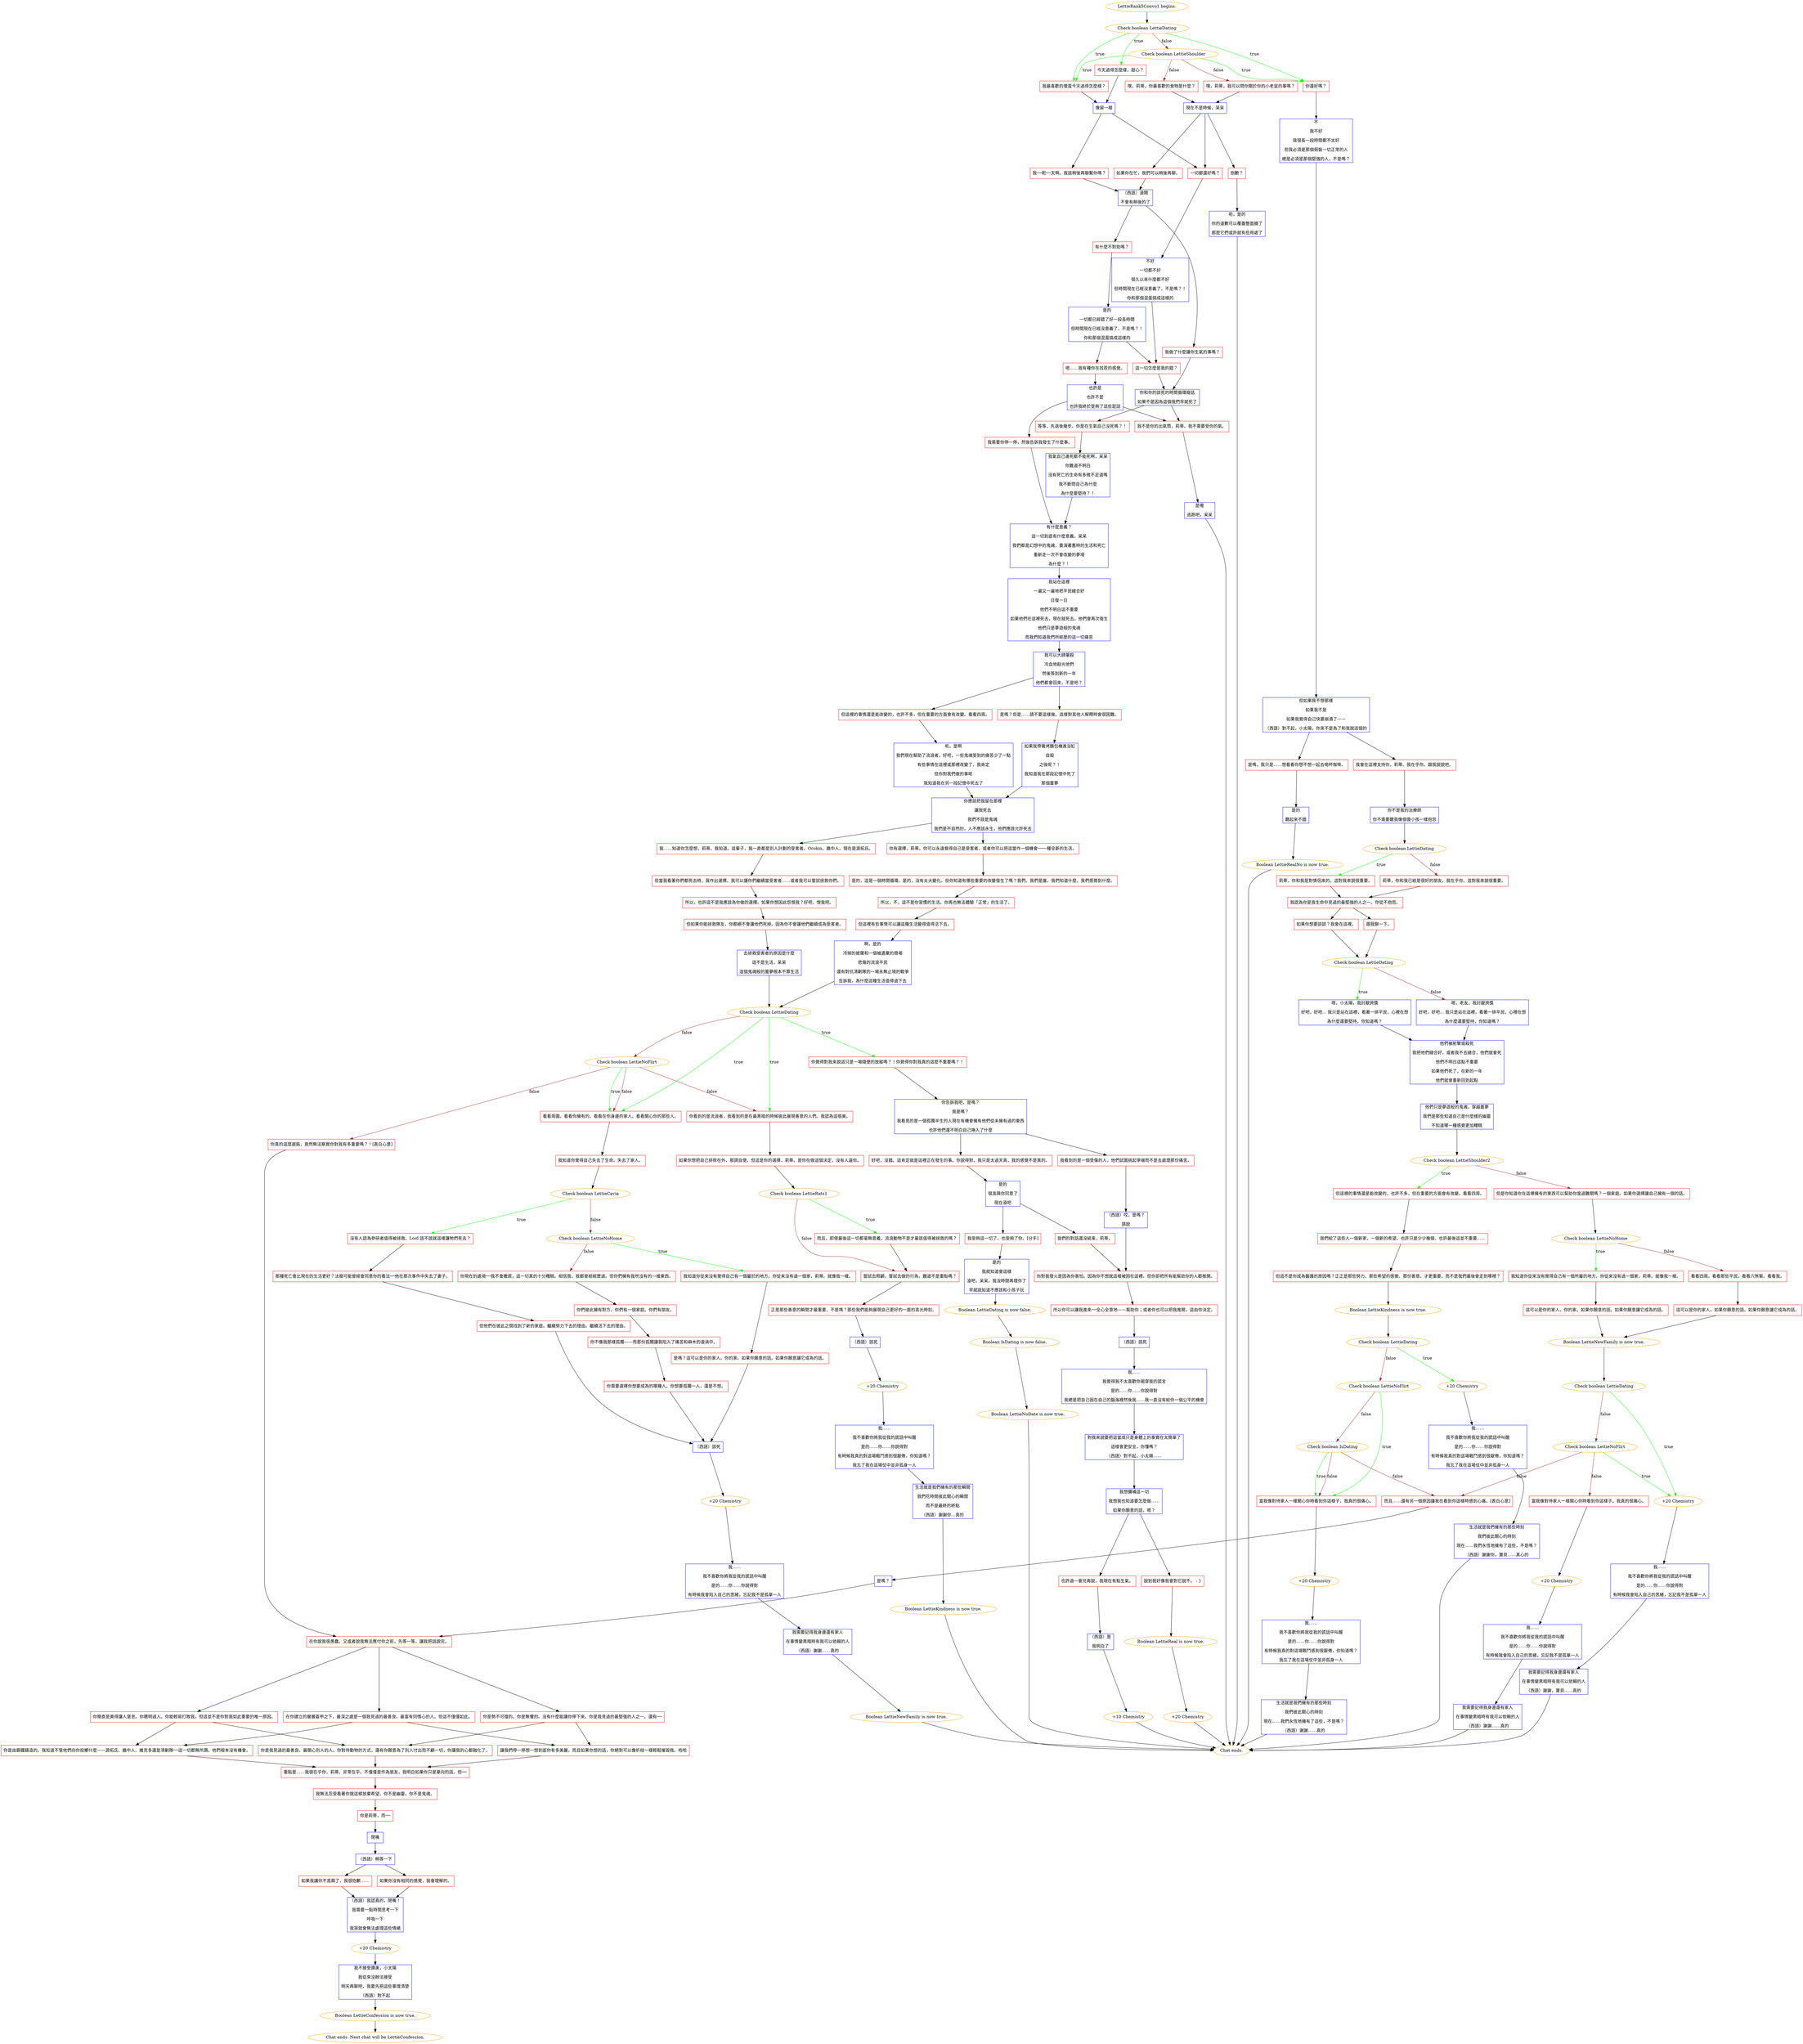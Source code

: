 digraph {
	"LettieRank5Convo1 begins." [color=orange];
		"LettieRank5Convo1 begins." -> j1469346148;
	j1469346148 [label="Check boolean LettieDating",color=orange];
		j1469346148 -> j1937261010 [label=true,color=green];
		j1469346148 -> j4084046856 [label=true,color=green];
		j1469346148 -> j3089969003 [label=true,color=green];
		j1469346148 -> j3933229792 [label=false,color=brown];
	j1937261010 [label="你還好嗎？",shape=box,color=red];
		j1937261010 -> j793617109;
	j4084046856 [label="今天過得怎麼樣，甜心？",shape=box,color=red];
		j4084046856 -> j3386690867;
	j3089969003 [label="我最喜歡的壞蛋今天過得怎麼樣？",shape=box,color=red];
		j3089969003 -> j3386690867;
	j3933229792 [label="Check boolean LettieShoulder",color=orange];
		j3933229792 -> j1937261010 [label=true,color=green];
		j3933229792 -> j3089969003 [label=true,color=green];
		j3933229792 -> j600473610 [label=false,color=brown];
		j3933229792 -> j355233979 [label=false,color=brown];
	j793617109 [label="不
我不好
我很長一段時間都不太好
但我必須是那個假裝一切正常的人
總是必須是那個堅強的人，不是嗎？",shape=box,color=blue];
		j793617109 -> j3003149592;
	j3386690867 [label="像屎一樣",shape=box,color=blue];
		j3386690867 -> j246696126;
		j3386690867 -> j3752880598;
	j600473610 [label="嘿，莉蒂，我可以問你關於你的小老鼠的事嗎？",shape=box,color=red];
		j600473610 -> j1035483637;
	j355233979 [label="嘿，莉蒂，你最喜歡的食物是什麼？",shape=box,color=red];
		j355233979 -> j1035483637;
	j3003149592 [label="但如果我不想那樣
如果我不是
如果我覺得自己快要崩潰了——
（西語）對不起，小太陽，你來不是為了和我說這個的",shape=box,color=blue];
		j3003149592 -> j3065576147;
		j3003149592 -> j2114648920;
	j246696126 [label="一切都還好嗎？",shape=box,color=red];
		j246696126 -> j2381730146;
	j3752880598 [label="我──呃──天啊。我該稍後再聯繫你嗎？",shape=box,color=red];
		j3752880598 -> j2171385158;
	j1035483637 [label="現在不是時候，呆呆",shape=box,color=blue];
		j1035483637 -> j246696126;
		j1035483637 -> j2622437800;
		j1035483637 -> j2473401303;
	j3065576147 [label="是嗎，我只是……想看看你想不想一起去喝杯咖啡。",shape=box,color=red];
		j3065576147 -> j1303571099;
	j2114648920 [label="我會在這裡支持你，莉蒂。我在乎你。跟我說說吧。",shape=box,color=red];
		j2114648920 -> j2426269166;
	j2381730146 [label="不好
一切都不好
很久以來什麼都不好
但時間現在已經沒意義了，不是嗎？！
你和那個混蛋搞成這樣的",shape=box,color=blue];
		j2381730146 -> j4139248118;
	j2171385158 [label="（西語）滾開
不會有稍後的了",shape=box,color=blue];
		j2171385158 -> j2998251989;
		j2171385158 -> j760505607;
	j2622437800 [label="如果你在忙，我們可以稍後再聊。",shape=box,color=red];
		j2622437800 -> j2171385158;
	j2473401303 [label="抱歉？",shape=box,color=red];
		j2473401303 -> j571547602;
	j1303571099 [label="是的
聽起來不錯",shape=box,color=blue];
		j1303571099 -> j1195005912;
	j2426269166 [label="你不是我的治療師
你不需要聽我像個傻小孩一樣抱怨",shape=box,color=blue];
		j2426269166 -> j3717407868;
	j4139248118 [label="這一切怎麼是我的錯？",shape=box,color=red];
		j4139248118 -> j2075594138;
	j2998251989 [label="我做了什麼讓你生氣的事嗎？",shape=box,color=red];
		j2998251989 -> j2075594138;
	j760505607 [label="有什麼不對勁嗎？",shape=box,color=red];
		j760505607 -> j2552309214;
	j571547602 [label="呃，是的
你的道歉可以覆蓋整面牆了
那麼它們或許就有些用處了",shape=box,color=blue];
		j571547602 -> "Chat ends.";
	j1195005912 [label="Boolean LettieRealNo is now true.",color=orange];
		j1195005912 -> "Chat ends.";
	j3717407868 [label="Check boolean LettieDating",color=orange];
		j3717407868 -> j2799516969 [label=true,color=green];
		j3717407868 -> j4178471030 [label=false,color=brown];
	j2075594138 [label="你和你的該死的時間循環廢話
如果不是因為這個我們早就死了",shape=box,color=blue];
		j2075594138 -> j1228991603;
		j2075594138 -> j3888187862;
	j2552309214 [label="是的
一切都已經錯了好一段長時間
但時間現在已經沒意義了，不是嗎？！
你和那個混蛋搞成這樣的",shape=box,color=blue];
		j2552309214 -> j4139248118;
		j2552309214 -> j2624420413;
	"Chat ends." [color=orange];
	j2799516969 [label="莉蒂，你和我是對情侶來的。這對我來說很重要。",shape=box,color=red];
		j2799516969 -> j3098297390;
	j4178471030 [label="莉蒂，你和我已經是很好的朋友。我在乎你。這對我來說很重要。",shape=box,color=red];
		j4178471030 -> j3098297390;
	j1228991603 [label="等等，先退後幾步。你是在生氣自己沒死嗎？！",shape=box,color=red];
		j1228991603 -> j3056795362;
	j3888187862 [label="我不是你的出氣筒，莉蒂。我不需要受你的氣。",shape=box,color=red];
		j3888187862 -> j1318877320;
	j2624420413 [label="嗯……我有種你在找茬的感覺。",shape=box,color=red];
		j2624420413 -> j2376176203;
	j3098297390 [label="我認為你是我生命中見過的最堅強的人之一。你從不抱怨。",shape=box,color=red];
		j3098297390 -> j1705717224;
		j3098297390 -> j2908830710;
	j3056795362 [label="我氣自己連死都不能死啊，呆呆
你難道不明白
沒有死亡的生命有多微不足道嗎
我不斷問自己為什麼
為什麼要堅持？！",shape=box,color=blue];
		j3056795362 -> j2825030839;
	j1318877320 [label="是喔
逃跑吧，呆呆",shape=box,color=blue];
		j1318877320 -> "Chat ends.";
	j2376176203 [label="也許是
也許不是
也許我終於受夠了這些屁話",shape=box,color=blue];
		j2376176203 -> j1540798656;
		j2376176203 -> j3888187862;
	j1705717224 [label="如果你想要談談？我會在這裡。",shape=box,color=red];
		j1705717224 -> j2943419579;
	j2908830710 [label="跟我聊一下。",shape=box,color=red];
		j2908830710 -> j2943419579;
	j2825030839 [label="有什麼意義？
這一切到底有什麼意義，呆呆
我們都是幻想中的鬼魂，重演著舊時的生活和死亡
重新走一次不會改變的夢境
為什麼？！",shape=box,color=blue];
		j2825030839 -> j268637630;
	j1540798656 [label="我需要你停一停，然後告訴我發生了什麼事。",shape=box,color=red];
		j1540798656 -> j2825030839;
	j2943419579 [label="Check boolean LettieDating",color=orange];
		j2943419579 -> j3729303693 [label=true,color=green];
		j2943419579 -> j3089537671 [label=false,color=brown];
	j268637630 [label="我站在這裡
一遍又一遍地把平民縫合好
日復一日
他們不明白這不重要
如果他們在這裡死去，現在就死去，他們會再次復生
他們只是夢遊般的鬼魂
而我們知道我們所經歷的這一切痛苦",shape=box,color=blue];
		j268637630 -> j764852763;
	j3729303693 [label="嗯，小太陽，我討厭誇獎
好吧，好吧... 我只是站在這裡，看著一排平民，心裡在想
為什麼還要堅持，你知道嗎？",shape=box,color=blue];
		j3729303693 -> j3485395057;
	j3089537671 [label="嗯，老友，我討厭誇獎
好吧，好吧... 我只是站在這裡，看著一排平民，心裡在想
為什麼還要堅持，你知道嗎？",shape=box,color=blue];
		j3089537671 -> j3485395057;
	j764852763 [label="我可以大肆屠殺
冷血地殺光他們
然後等到新的一年
他們都會回來，不是吧？",shape=box,color=blue];
		j764852763 -> j952750139;
		j764852763 -> j3459191259;
	j3485395057 [label="他們被射擊或殺死
我把他們縫合好，或者我不去縫合，他們就會死
他們不明白這點不重要
如果他們死了，在新的一年
他們就會重新回到起點",shape=box,color=blue];
		j3485395057 -> j2978214364;
	j952750139 [label="是嗎？但是……請不要這樣做。這樣對其他人解釋時會很困難。",shape=box,color=red];
		j952750139 -> j3634723544;
	j3459191259 [label="但這裡的事情還是能改變的，也許不多，但在重要的方面會有改變。看看四周。",shape=box,color=red];
		j3459191259 -> j1754276829;
	j2978214364 [label="他們只是夢遊般的鬼魂，穿越噩夢
我們是那些知道自己是什麼樣的幽靈
不知道哪一種感覺更加糟糕",shape=box,color=blue];
		j2978214364 -> j3958753546;
	j3634723544 [label="如果我帶著烤麵包機進浴缸
自殺
之後呢？！
我知道我在那段記憶中死了
那個噩夢",shape=box,color=blue];
		j3634723544 -> j2698659035;
	j1754276829 [label="呃，是啊
我們現在幫助了流浪者，好吧，一些鬼魂受到的痛苦少了一點
有些事情在這裡或那裡改變了，我肯定
但你對我們做的事呢
我知道我在另一段記憶中死去了",shape=box,color=blue];
		j1754276829 -> j2698659035;
	j3958753546 [label="Check boolean LettieShoulder2",color=orange];
		j3958753546 -> j2567970458 [label=true,color=green];
		j3958753546 -> j981392611 [label=false,color=brown];
	j2698659035 [label="你應該把我留在那裡
讓我死去
我們不該是鬼魂 
我們是不自然的，人不應該永生，他們應該允許死去",shape=box,color=blue];
		j2698659035 -> j1554937678;
		j2698659035 -> j3365342702;
	j2567970458 [label="但這裡的事情還是能改變的，也許不多，但在重要的方面會有改變。看看四周。",shape=box,color=red];
		j2567970458 -> j1954578438;
	j981392611 [label="但是你知道你在這裡擁有的東西可以幫助你度過難關嗎？一個家庭。如果你選擇讓自己擁有一個的話。",shape=box,color=red];
		j981392611 -> j2837183612;
	j1554937678 [label="我……知道你怎麼想，莉蒂。我知道。這輩子，我一直都是別人計劃的受害者。Orokin。牆中人。現在是源拓氏。",shape=box,color=red];
		j1554937678 -> j3653847259;
	j3365342702 [label="你有選擇，莉蒂。你可以永遠覺得自己是受害者，或者你可以把這當作一個機會──一種全新的生活。",shape=box,color=red];
		j3365342702 -> j4255915426;
	j1954578438 [label="我們給了這些人一個新家，一個新的希望。也許只是少少幾個，也許最後這並不重要……",shape=box,color=red];
		j1954578438 -> j4238735298;
	j2837183612 [label="Check boolean LettieNoHome",color=orange];
		j2837183612 -> j2855584904 [label=true,color=green];
		j2837183612 -> j493806076 [label=false,color=brown];
	j3653847259 [label="但當我看著你們都死去時，我作出選擇。我可以讓你們繼續當受害者……或者我可以嘗試拯救你們。",shape=box,color=red];
		j3653847259 -> j710136766;
	j4255915426 [label="是的，這是一個時間循環。是的，沒有太大變化。但你知道有哪些重要的改變發生了嗎？我們。我們是誰。我們知道什麼。我們感覺到什麼。",shape=box,color=red];
		j4255915426 -> j995973222;
	j4238735298 [label="但這不是你成為醫護的原因嗎？正正是那些努力、那些希望的感覺、那份善意，才更重要，而不是我們最後會走到哪裡？",shape=box,color=red];
		j4238735298 -> j687322874;
	j2855584904 [label="我知道你從來沒有覺得自己有一個所屬的地方。你從來沒有過一個家，莉蒂。就像我一樣。",shape=box,color=red];
		j2855584904 -> j603937477;
	j493806076 [label="看看四周。看看那些平民。看看六煞幫。看看我。",shape=box,color=red];
		j493806076 -> j3851562643;
	j710136766 [label="所以，也許這不是我應該為你做的選擇。如果你想因此怨恨我？好吧，恨我吧。",shape=box,color=red];
		j710136766 -> j3529446571;
	j995973222 [label="所以，不，這不是你習慣的生活。你再也無法體驗「正常」的生活了。",shape=box,color=red];
		j995973222 -> j1864945562;
	j687322874 [label="Boolean LettieKindness is now true.",color=orange];
		j687322874 -> j3679117757;
	j603937477 [label="這可以是你的家人。你的家。如果你願意的話。如果你願意讓它成為的話。",shape=box,color=red];
		j603937477 -> j672275895;
	j3851562643 [label="這可以是你的家人。如果你願意的話。如果你願意讓它成為的話。",shape=box,color=red];
		j3851562643 -> j672275895;
	j3529446571 [label="但如果你能拯救隊友，你都絕不會讓他們死掉。因為你不會讓他們繼續成為受害者。",shape=box,color=red];
		j3529446571 -> j2546691270;
	j1864945562 [label="但這裡有些事情可以讓這種生活變得值得活下去。",shape=box,color=red];
		j1864945562 -> j2417074865;
	j3679117757 [label="Check boolean LettieDating",color=orange];
		j3679117757 -> j2875365849 [label=true,color=green];
		j3679117757 -> j4054493583 [label=false,color=brown];
	j672275895 [label="Boolean LettieNewFamily is now true.",color=orange];
		j672275895 -> j3188996890;
	j2546691270 [label="去拯救受害者的原因是什麼
這不是生活，呆呆
這個鬼魂般的噩夢根本不算生活",shape=box,color=blue];
		j2546691270 -> j3120021396;
	j2417074865 [label="啊，是的
冷掉的披薩和一個被遺棄的商場
悲傷的流浪平民
還有對抗清剿隊的一場永無止境的戰爭
告訴我，為什麼這種生活值得過下去",shape=box,color=blue];
		j2417074865 -> j3120021396;
	j2875365849 [label="+20 Chemistry",color=orange];
		j2875365849 -> j2540838719;
	j4054493583 [label="Check boolean LettieNoFlirt",color=orange];
		j4054493583 -> j3317180574 [label=true,color=green];
		j4054493583 -> j2101007801 [label=false,color=brown];
	j3188996890 [label="Check boolean LettieDating",color=orange];
		j3188996890 -> j1542918323 [label=true,color=green];
		j3188996890 -> j1744086563 [label=false,color=brown];
	j3120021396 [label="Check boolean LettieDating",color=orange];
		j3120021396 -> j4190640173 [label=true,color=green];
		j3120021396 -> j2604372154 [label=true,color=green];
		j3120021396 -> j292858781 [label=true,color=green];
		j3120021396 -> j968646835 [label=false,color=brown];
	j2540838719 [label="我……
我不喜歡你將我從我的謊話中叫醒
是的……你……你說得對
有時候我真的對這場戰鬥感到很厭倦，你知道嗎？
我忘了我在這場仗中並非孤身一人",shape=box,color=blue];
		j2540838719 -> j704796361;
	j3317180574 [label="當我像對待家人一樣關心你時看到你這樣子，我真的很痛心。",shape=box,color=red];
		j3317180574 -> j767173321;
	j2101007801 [label="Check boolean IsDating",color=orange];
		j2101007801 -> j3317180574 [label=true,color=green];
		j2101007801 -> j3317180574 [label=false,color=brown];
		j2101007801 -> j1851492033 [label=false,color=brown];
	j1542918323 [label="+20 Chemistry",color=orange];
		j1542918323 -> j2285049777;
	j1744086563 [label="Check boolean LettieNoFlirt",color=orange];
		j1744086563 -> j1542918323 [label=true,color=green];
		j1744086563 -> j2003833180 [label=false,color=brown];
		j1744086563 -> j1851492033 [label=false,color=brown];
	j4190640173 [label="你覺得對我來說這只是一場隨便的放縱嗎？！你覺得你對我真的這麼不重要嗎？！",shape=box,color=red];
		j4190640173 -> j3354660771;
	j2604372154 [label="看看周圍。看看你擁有的。看看在你身邊的家人。看看關心你的那些人。",shape=box,color=red];
		j2604372154 -> j2082873741;
	j292858781 [label="你看到的是流浪者，我看到的是在最黑暗的時候彼此展現善意的人們。我認為這很美。",shape=box,color=red];
		j292858781 -> j1322354021;
	j968646835 [label="Check boolean LettieNoFlirt",color=orange];
		j968646835 -> j2604372154 [label=true,color=green];
		j968646835 -> j2604372154 [label=false,color=brown];
		j968646835 -> j292858781 [label=false,color=brown];
		j968646835 -> j1844873119 [label=false,color=brown];
	j704796361 [label="生活就是我們擁有的那些時刻
我們彼此關心的時刻
現在……我們永恆地擁有了這些，不是嗎？
（西語）謝謝你，寶貝……真心的",shape=box,color=blue];
		j704796361 -> "Chat ends.";
	j767173321 [label="+20 Chemistry",color=orange];
		j767173321 -> j1386779615;
	j1851492033 [label="而且……還有另一個原因讓我在看到你這樣時感到心痛。[表白心意]",shape=box,color=red];
		j1851492033 -> j752912675;
	j2285049777 [label="我……
我不喜歡你將我從我的謊話中叫醒
是的……你……你說得對
有時候我會陷入自己的思緒，忘記我不是孤單一人",shape=box,color=blue];
		j2285049777 -> j1596559052;
	j2003833180 [label="當我像對待家人一樣關心你時看到你這樣子，我真的很痛心。",shape=box,color=red];
		j2003833180 -> j1395366350;
	j3354660771 [label="你告訴我吧，是嗎？
我是嗎？
我看見的是一個孤獨半生的人現在有機會擁有他們從未擁有過的東西
也許他們還不明白自己捲入了什麼",shape=box,color=blue];
		j3354660771 -> j2098796643;
		j3354660771 -> j4213713517;
	j2082873741 [label="我知道你覺得自己失去了生命。失去了家人。",shape=box,color=red];
		j2082873741 -> j2017082177;
	j1322354021 [label="如果你想把自己排除在外，那請自便。但這是你的選擇，莉蒂。是你在做這個決定，沒有人逼你。",shape=box,color=red];
		j1322354021 -> j3313996384;
	j1844873119 [label="你真的這麼遲鈍，竟然無法察覺你對我有多重要嗎？！[表白心意]",shape=box,color=red];
		j1844873119 -> j3462355839;
	j1386779615 [label="我……
我不喜歡你將我從我的謊話中叫醒
是的……你……你說得對
有時候我真的對這場戰鬥感到很厭倦，你知道嗎？
我忘了我在這場仗中並非孤身一人",shape=box,color=blue];
		j1386779615 -> j2688958175;
	j752912675 [label="是嗎？",shape=box,color=blue];
		j752912675 -> j3462355839;
	j1596559052 [label="我需要記得我身邊還有家人
在事情變黑暗時有我可以依賴的人
（西語）謝謝，寶貝……真的",shape=box,color=blue];
		j1596559052 -> "Chat ends.";
	j1395366350 [label="+20 Chemistry",color=orange];
		j1395366350 -> j3422059310;
	j2098796643 [label="好吧，沒錯。這肯定就是這裡正在發生的事。你說得對。我只是太過天真，我的感覺不是真的。",shape=box,color=red];
		j2098796643 -> j1772459493;
	j4213713517 [label="我看到的是一個受傷的人，他們試圖挑起爭端而不是去處理那份痛苦。",shape=box,color=red];
		j4213713517 -> j2546416282;
	j2017082177 [label="Check boolean LettieCavia",color=orange];
		j2017082177 -> j4095155384 [label=true,color=green];
		j2017082177 -> j1316773623 [label=false,color=brown];
	j3313996384 [label="Check boolean LettieRats1",color=orange];
		j3313996384 -> j3678432971 [label=true,color=green];
		j3313996384 -> j3237102090 [label=false,color=brown];
	j3462355839 [label="在你說我很愚蠢，又或者說我無法應付你之前，先等一等，讓我把話說完。",shape=box,color=red];
		j3462355839 -> j4165952373;
		j3462355839 -> j2290117003;
		j3462355839 -> j2575415435;
	j2688958175 [label="生活就是我們擁有的那些時刻
我們彼此關心的時刻
現在……我們永恆地擁有了這些，不是嗎？
（西語）謝謝……真的",shape=box,color=blue];
		j2688958175 -> "Chat ends.";
	j3422059310 [label="我……
我不喜歡你將我從我的謊話中叫醒
是的……你……你說得對
有時候我會陷入自己的思緒，忘記我不是孤單一人",shape=box,color=blue];
		j3422059310 -> j981083345;
	j1772459493 [label="是的
很高興你同意了
現在滾吧",shape=box,color=blue];
		j1772459493 -> j3341098777;
		j1772459493 -> j1145132483;
	j2546416282 [label="（西語）哎，是嗎？
請說",shape=box,color=blue];
		j2546416282 -> j282085679;
	j4095155384 [label="沒有人認為參研者值得被拯救。Loid 該不該就這樣讓牠們死去？",shape=box,color=red];
		j4095155384 -> j2762320278;
	j1316773623 [label="Check boolean LettieNoHome",color=orange];
		j1316773623 -> j3694941325 [label=true,color=green];
		j1316773623 -> j2450003543 [label=false,color=brown];
	j3678432971 [label="而且，即使最後這一切都毫無意義，流浪動物不是才最該值得被拯救的嗎？",shape=box,color=red];
		j3678432971 -> j3237102090;
	j3237102090 [label="嘗試去照顧，嘗試去做的行為，難道不是重點嗎？",shape=box,color=red];
		j3237102090 -> j2360439311;
	j4165952373 [label="你簡直是美得讓人窒息。你聰明過人。你能輕易打敗我。但這並不是你對我如此重要的唯一原因。",shape=box,color=red];
		j4165952373 -> j3183564110;
		j4165952373 -> j2556516793;
	j2290117003 [label="在你建立的層層盔甲之下，最深之處是一個我見過的最善良、最富有同情心的人。但這不僅僅如此。",shape=box,color=red];
		j2290117003 -> j3848180917;
		j2290117003 -> j2556516793;
	j2575415435 [label="你是勢不可擋的。你是無懼的。沒有什麼能讓你停下來。你是我見過的最堅強的人之一。還有──",shape=box,color=red];
		j2575415435 -> j3848180917;
		j2575415435 -> j3183564110;
	j981083345 [label="我需要記得我身邊還有家人
在事情變黑暗時有我可以依賴的人
（西語）謝謝……真的",shape=box,color=blue];
		j981083345 -> "Chat ends.";
	j3341098777 [label="我們的對話還沒結束，莉蒂。",shape=box,color=red];
		j3341098777 -> j282085679;
	j1145132483 [label="我受夠這一切了，也受夠了你。[分手]",shape=box,color=red];
		j1145132483 -> j2620407512;
	j282085679 [label="你對我發火是因為你害怕。因為你不想就這樣被困在這裡。但你卻把所有能幫助你的人都推開。",shape=box,color=red];
		j282085679 -> j208639885;
	j2762320278 [label="那種死亡會比現在的生活更好？汰廢可能曾經會同意你的看法──他在那次事件中失去了妻子。",shape=box,color=red];
		j2762320278 -> j2853691572;
	j3694941325 [label="我知道你從來沒有覺得自己有一個屬於的地方。你從來沒有過一個家，莉蒂。就像我一樣。",shape=box,color=red];
		j3694941325 -> j4272870291;
	j2450003543 [label="你現在的處境──我不會撒謊，這一切真的十分糟糕。相信我，我都曾經經歷過。但你們擁有我所沒有的一樣東西。",shape=box,color=red];
		j2450003543 -> j3475545984;
	j2360439311 [label="正是那些善意的瞬間才最重要，不是嗎？那些我們能夠展現自己更好的一面的高光時刻。",shape=box,color=red];
		j2360439311 -> j4131197994;
	j3183564110 [label="你是我見過的最善良、最關心別人的人。你對待動物的方式，還有你願意為了別人付出而不顧一切，你讓我的心都融化了。",shape=box,color=red];
		j3183564110 -> j1504649085;
	j2556516793 [label="你是由鋼鐵鑄造的。我知道不管他們向你投擲什麼——源拓氏、牆中人、維克多還是清剿隊──這一切都無所謂。他們根本沒有機會。",shape=box,color=red];
		j2556516793 -> j1504649085;
	j3848180917 [label="讓我們停一停想一想到底你有多美麗，而且如果你想的話，你絕對可以像折枝一樣輕鬆摧毀我。哈哈",shape=box,color=red];
		j3848180917 -> j1504649085;
	j2620407512 [label="是的
我就知道會這樣
滾吧，呆呆，我沒時間再理你了
早就該知道不應該和小孩子玩",shape=box,color=blue];
		j2620407512 -> j2548450594;
	j208639885 [label="所以你可以讓我進來──全心全意地——幫助你；或者你也可以把我推開，這由你決定。",shape=box,color=red];
		j208639885 -> j1495228546;
	j2853691572 [label="但他們在彼此之間找到了新的家庭。繼續努力下去的理由。繼續活下去的理由。",shape=box,color=red];
		j2853691572 -> j1201406276;
	j4272870291 [label="是嗎？這可以是你的家人。你的家。如果你願意的話。如果你願意讓它成為的話。",shape=box,color=red];
		j4272870291 -> j1201406276;
	j3475545984 [label="你們彼此擁有對方。你們有一個家庭。你們有朋友。",shape=box,color=red];
		j3475545984 -> j3834013586;
	j4131197994 [label="（西語）該死",shape=box,color=blue];
		j4131197994 -> j2432009399;
	j1504649085 [label="重點是……我很在乎你，莉蒂。非常在乎。不僅僅是作為朋友，我明白如果你只是單向的話，但──",shape=box,color=red];
		j1504649085 -> j1073831576;
	j2548450594 [label="Boolean LettieDating is now false.",color=orange];
		j2548450594 -> j4086907321;
	j1495228546 [label="（西語）該死",shape=box,color=blue];
		j1495228546 -> j2287328968;
	j1201406276 [label="（西語）該死",shape=box,color=blue];
		j1201406276 -> j3956947879;
	j3834013586 [label="你不像我那樣孤獨——而那份孤獨讓我陷入了痛苦和麻木的漩渦中。",shape=box,color=red];
		j3834013586 -> j2820430859;
	j2432009399 [label="+20 Chemistry",color=orange];
		j2432009399 -> j3870035479;
	j1073831576 [label="我無法忍受看著你就這樣放棄希望。你不是幽靈。你不是鬼魂。",shape=box,color=red];
		j1073831576 -> j3155625408;
	j4086907321 [label="Boolean IsDating is now false.",color=orange];
		j4086907321 -> j2703113057;
	j2287328968 [label="我……
我覺得我不太喜歡你揭穿我的謊言
是的……你……你說得對
我總是把自己困在自己的腦海裡然後我……我一直沒有給你一個公平的機會",shape=box,color=blue];
		j2287328968 -> j340727602;
	j3956947879 [label="+20 Chemistry",color=orange];
		j3956947879 -> j2807279315;
	j2820430859 [label="你需要選擇你想要成為的哪種人。你想要孤獨一人，還是不想。",shape=box,color=red];
		j2820430859 -> j1201406276;
	j3870035479 [label="我……
我不喜歡你將我從我的謊話中叫醒
是的……你……你說得對
有時候我真的對這場戰鬥感到很厭倦，你知道嗎？
我忘了我在這場仗中並非孤身一人",shape=box,color=blue];
		j3870035479 -> j193899176;
	j3155625408 [label="你是莉蒂，而──",shape=box,color=red];
		j3155625408 -> j786367545;
	j2703113057 [label="Boolean LettieNoDate is now true.",color=orange];
		j2703113057 -> "Chat ends.";
	j340727602 [label="對我來說要把這當成只是身體上的事實在太簡單了
這樣會更安全，你懂嗎？
（西語）對不起，小太陽……",shape=box,color=blue];
		j340727602 -> j148267586;
	j2807279315 [label="我……
我不喜歡你將我從我的謊話中叫醒
是的……你……你說得對
有時候我會陷入自己的思緒，忘記我不是孤單一人",shape=box,color=blue];
		j2807279315 -> j4290006763;
	j193899176 [label="生活就是我們擁有的那些瞬間
我們花時間彼此關心的瞬間
而不是最終的終點
（西語）謝謝你…真的",shape=box,color=blue];
		j193899176 -> j3208138621;
	j786367545 [label="閉嘴",shape=box,color=blue];
		j786367545 -> j3614008073;
	j148267586 [label="我想彌補這一切
我想我也知道要怎麼做……
如果你願意的話，嗯？",shape=box,color=blue];
		j148267586 -> j686928633;
		j148267586 -> j1814844466;
	j4290006763 [label="我需要記得我身邊還有家人
在事情變黑暗時有我可以依賴的人
（西語）謝謝……真的",shape=box,color=blue];
		j4290006763 -> j3419229027;
	j3208138621 [label="Boolean LettieKindness is now true.",color=orange];
		j3208138621 -> "Chat ends.";
	j3614008073 [label="（西語）稍等一下",shape=box,color=blue];
		j3614008073 -> j864486044;
		j3614008073 -> j141771033;
	j686928633 [label="也許過一會兒再說，我現在有點生氣。",shape=box,color=red];
		j686928633 -> j786193170;
	j1814844466 [label="說到我好像我會對它說不。 : }",shape=box,color=red];
		j1814844466 -> j1185532220;
	j3419229027 [label="Boolean LettieNewFamily is now true.",color=orange];
		j3419229027 -> "Chat ends.";
	j864486044 [label="如果我讓你不高興了，我很抱歉……",shape=box,color=red];
		j864486044 -> j3343976379;
	j141771033 [label="如果你沒有相同的感覺，我會理解的。",shape=box,color=red];
		j141771033 -> j3343976379;
	j786193170 [label="（西語）是
我明白了",shape=box,color=blue];
		j786193170 -> j1933300832;
	j1185532220 [label="Boolean LettieReal is now true.",color=orange];
		j1185532220 -> j367054140;
	j3343976379 [label="（西語）我認真的，閉嘴！
我需要一點時間思考一下
呼吸一下
我哭就會無法處理這些情緒",shape=box,color=blue];
		j3343976379 -> j2408257045;
	j1933300832 [label="+10 Chemistry",color=orange];
		j1933300832 -> "Chat ends.";
	j367054140 [label="+20 Chemistry",color=orange];
		j367054140 -> "Chat ends.";
	j2408257045 [label="+20 Chemistry",color=orange];
		j2408257045 -> j2303718240;
	j2303718240 [label="我不接受讚美，小太陽
我從來沒辦法接受
明天再聊吧，我要先把這些事理清楚
（西語）對不起",shape=box,color=blue];
		j2303718240 -> j2564553015;
	j2564553015 [label="Boolean LettieConfession is now true.",color=orange];
		j2564553015 -> "Chat ends. Next chat will be LettieConfession.";
	"Chat ends. Next chat will be LettieConfession." [color=orange];
}